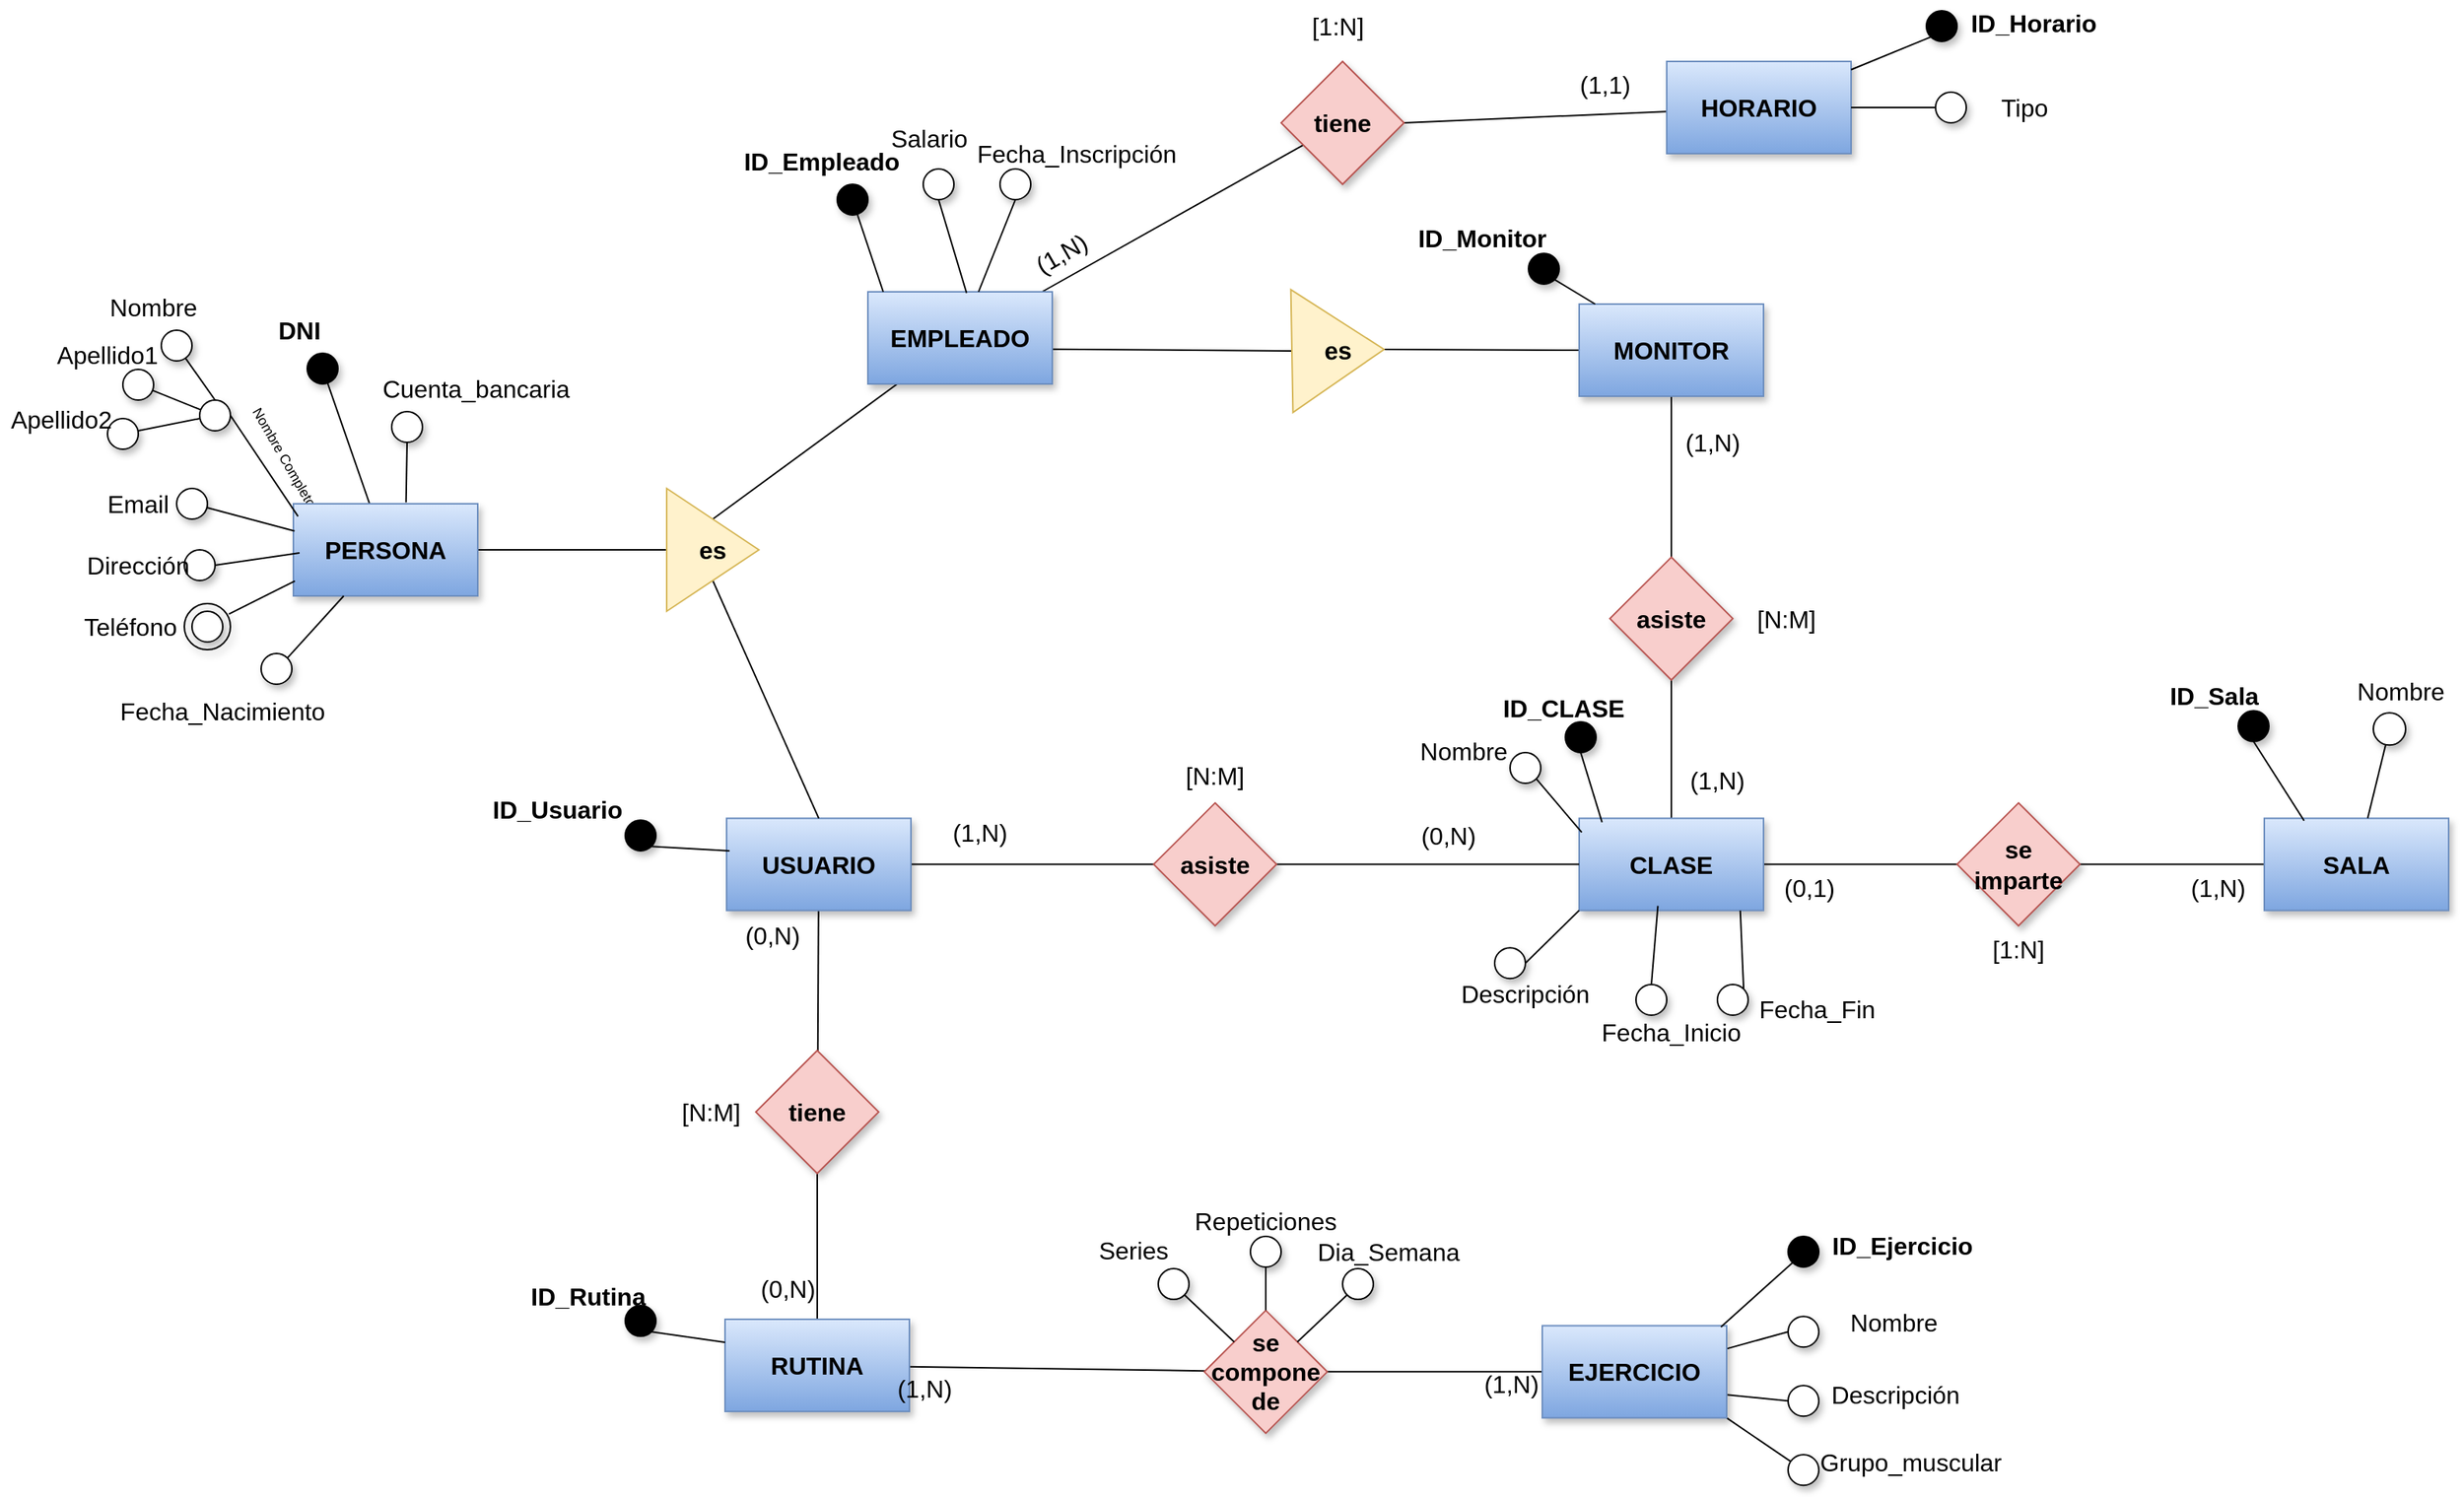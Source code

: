 <mxfile version="26.2.2">
  <diagram id="C5RBs43oDa-KdzZeNtuy" name="Page-1">
    <mxGraphModel dx="2943" dy="943" grid="0" gridSize="10" guides="1" tooltips="1" connect="1" arrows="1" fold="1" page="0" pageScale="1" pageWidth="827" pageHeight="1169" math="0" shadow="0">
      <root>
        <mxCell id="WIyWlLk6GJQsqaUBKTNV-0" />
        <mxCell id="WIyWlLk6GJQsqaUBKTNV-1" parent="WIyWlLk6GJQsqaUBKTNV-0" />
        <mxCell id="IUSfPW5hDYVbG_dR-f5i-12" style="rounded=0;orthogonalLoop=1;jettySize=auto;html=1;exitX=0.997;exitY=0.622;exitDx=0;exitDy=0;entryX=0;entryY=0.5;entryDx=0;entryDy=0;fontFamily=Helvetica;fontSize=16;fontColor=default;fontStyle=1;endArrow=none;startFill=0;exitPerimeter=0;labelBackgroundColor=none;" parent="WIyWlLk6GJQsqaUBKTNV-1" source="IUSfPW5hDYVbG_dR-f5i-2" target="IUSfPW5hDYVbG_dR-f5i-11" edge="1">
          <mxGeometry relative="1" as="geometry">
            <mxPoint x="641" y="450" as="sourcePoint" />
          </mxGeometry>
        </mxCell>
        <mxCell id="IUSfPW5hDYVbG_dR-f5i-82" value="" style="edgeStyle=none;shape=connector;rounded=0;orthogonalLoop=1;jettySize=auto;html=1;strokeColor=default;align=center;verticalAlign=middle;fontFamily=Helvetica;fontSize=16;fontColor=default;fontStyle=1;labelBackgroundColor=none;startFill=0;endArrow=none;" parent="WIyWlLk6GJQsqaUBKTNV-1" source="IUSfPW5hDYVbG_dR-f5i-2" target="IUSfPW5hDYVbG_dR-f5i-81" edge="1">
          <mxGeometry relative="1" as="geometry" />
        </mxCell>
        <mxCell id="IUSfPW5hDYVbG_dR-f5i-10" style="rounded=0;orthogonalLoop=1;jettySize=auto;html=1;exitX=0.5;exitY=0;exitDx=0;exitDy=0;fontFamily=Helvetica;fontSize=16;fontColor=default;fontStyle=1;endArrow=none;startFill=0;labelBackgroundColor=none;" parent="WIyWlLk6GJQsqaUBKTNV-1" source="IUSfPW5hDYVbG_dR-f5i-7" target="IUSfPW5hDYVbG_dR-f5i-2" edge="1">
          <mxGeometry relative="1" as="geometry">
            <mxPoint x="-350" y="468.0" as="sourcePoint" />
          </mxGeometry>
        </mxCell>
        <mxCell id="BpmtkkD9mat_lBKwqPm8-36" style="edgeStyle=none;shape=connector;rounded=0;orthogonalLoop=1;jettySize=auto;html=1;exitX=1;exitY=0.5;exitDx=0;exitDy=0;entryX=0;entryY=0.5;entryDx=0;entryDy=0;strokeColor=default;align=center;verticalAlign=middle;fontFamily=Helvetica;fontSize=16;fontColor=default;labelBackgroundColor=none;startFill=0;endArrow=none;" parent="WIyWlLk6GJQsqaUBKTNV-1" source="IUSfPW5hDYVbG_dR-f5i-11" target="IUSfPW5hDYVbG_dR-f5i-15" edge="1">
          <mxGeometry relative="1" as="geometry" />
        </mxCell>
        <mxCell id="IUSfPW5hDYVbG_dR-f5i-11" value="es" style="triangle;whiteSpace=wrap;html=1;rounded=0;shadow=0;glass=0;strokeColor=#d6b656;align=center;verticalAlign=middle;fontFamily=Helvetica;fontSize=16;fontStyle=1;fillColor=#fff2cc;rotation=-1;labelBackgroundColor=none;" parent="WIyWlLk6GJQsqaUBKTNV-1" vertex="1">
          <mxGeometry x="71" y="328" width="60" height="80" as="geometry" />
        </mxCell>
        <mxCell id="IUSfPW5hDYVbG_dR-f5i-88" value="" style="edgeStyle=none;shape=connector;rounded=0;orthogonalLoop=1;jettySize=auto;html=1;strokeColor=default;align=center;verticalAlign=middle;fontFamily=Helvetica;fontSize=16;fontColor=default;fontStyle=1;labelBackgroundColor=none;startFill=0;endArrow=none;" parent="WIyWlLk6GJQsqaUBKTNV-1" source="IUSfPW5hDYVbG_dR-f5i-15" target="IUSfPW5hDYVbG_dR-f5i-87" edge="1">
          <mxGeometry relative="1" as="geometry">
            <mxPoint x="535" y="865" as="sourcePoint" />
          </mxGeometry>
        </mxCell>
        <mxCell id="IUSfPW5hDYVbG_dR-f5i-70" value="" style="edgeStyle=none;shape=connector;rounded=0;orthogonalLoop=1;jettySize=auto;html=1;strokeColor=default;align=center;verticalAlign=middle;fontFamily=Helvetica;fontSize=16;fontColor=default;fontStyle=1;labelBackgroundColor=none;startFill=0;endArrow=none;" parent="WIyWlLk6GJQsqaUBKTNV-1" source="IUSfPW5hDYVbG_dR-f5i-72" target="IUSfPW5hDYVbG_dR-f5i-75" edge="1">
          <mxGeometry relative="1" as="geometry" />
        </mxCell>
        <mxCell id="IUSfPW5hDYVbG_dR-f5i-71" value="" style="edgeStyle=none;shape=connector;rounded=0;orthogonalLoop=1;jettySize=auto;html=1;strokeColor=default;align=center;verticalAlign=middle;fontFamily=Helvetica;fontSize=16;fontColor=default;fontStyle=1;labelBackgroundColor=none;startFill=0;endArrow=none;" parent="WIyWlLk6GJQsqaUBKTNV-1" source="IUSfPW5hDYVbG_dR-f5i-72" target="IUSfPW5hDYVbG_dR-f5i-77" edge="1">
          <mxGeometry relative="1" as="geometry" />
        </mxCell>
        <mxCell id="IUSfPW5hDYVbG_dR-f5i-74" style="edgeStyle=none;shape=connector;rounded=0;orthogonalLoop=1;jettySize=auto;html=1;exitX=0.5;exitY=1;exitDx=0;exitDy=0;strokeColor=default;align=center;verticalAlign=middle;fontFamily=Helvetica;fontSize=16;fontColor=default;fontStyle=1;labelBackgroundColor=none;startFill=0;endArrow=none;" parent="WIyWlLk6GJQsqaUBKTNV-1" source="IUSfPW5hDYVbG_dR-f5i-75" target="IUSfPW5hDYVbG_dR-f5i-73" edge="1">
          <mxGeometry relative="1" as="geometry" />
        </mxCell>
        <mxCell id="IUSfPW5hDYVbG_dR-f5i-75" value="tiene" style="rhombus;whiteSpace=wrap;html=1;fontSize=16;fillColor=#f8cecc;strokeColor=#b85450;rounded=0;shadow=1;glass=0;fontStyle=1;labelBackgroundColor=none;" parent="WIyWlLk6GJQsqaUBKTNV-1" vertex="1">
          <mxGeometry x="-278" y="824" width="80" height="80" as="geometry" />
        </mxCell>
        <mxCell id="IUSfPW5hDYVbG_dR-f5i-76" style="edgeStyle=none;shape=connector;rounded=0;orthogonalLoop=1;jettySize=auto;html=1;strokeColor=default;align=center;verticalAlign=middle;fontFamily=Helvetica;fontSize=16;fontColor=default;fontStyle=1;labelBackgroundColor=none;startFill=0;endArrow=none;" parent="WIyWlLk6GJQsqaUBKTNV-1" source="IUSfPW5hDYVbG_dR-f5i-77" target="IUSfPW5hDYVbG_dR-f5i-78" edge="1">
          <mxGeometry relative="1" as="geometry" />
        </mxCell>
        <mxCell id="IUSfPW5hDYVbG_dR-f5i-86" style="edgeStyle=none;shape=connector;rounded=0;orthogonalLoop=1;jettySize=auto;html=1;exitX=1;exitY=0.5;exitDx=0;exitDy=0;strokeColor=default;align=center;verticalAlign=middle;fontFamily=Helvetica;fontSize=16;fontColor=default;fontStyle=1;labelBackgroundColor=none;startFill=0;endArrow=none;" parent="WIyWlLk6GJQsqaUBKTNV-1" source="IUSfPW5hDYVbG_dR-f5i-81" target="IUSfPW5hDYVbG_dR-f5i-85" edge="1">
          <mxGeometry relative="1" as="geometry" />
        </mxCell>
        <mxCell id="IUSfPW5hDYVbG_dR-f5i-81" value="tiene" style="rhombus;whiteSpace=wrap;html=1;fontSize=16;fillColor=#f8cecc;strokeColor=#b85450;rounded=0;shadow=1;glass=0;fontStyle=1;labelBackgroundColor=none;" parent="WIyWlLk6GJQsqaUBKTNV-1" vertex="1">
          <mxGeometry x="64" y="180" width="80" height="80" as="geometry" />
        </mxCell>
        <mxCell id="IUSfPW5hDYVbG_dR-f5i-85" value="HORARIO" style="whiteSpace=wrap;html=1;fontSize=16;fillColor=#dae8fc;strokeColor=#6c8ebf;rounded=0;shadow=1;glass=0;gradientColor=#7ea6e0;fontStyle=1;labelBackgroundColor=none;" parent="WIyWlLk6GJQsqaUBKTNV-1" vertex="1">
          <mxGeometry x="315" y="180" width="120" height="60" as="geometry" />
        </mxCell>
        <mxCell id="IUSfPW5hDYVbG_dR-f5i-90" value="" style="edgeStyle=none;shape=connector;rounded=0;orthogonalLoop=1;jettySize=auto;html=1;strokeColor=default;align=center;verticalAlign=middle;fontFamily=Helvetica;fontSize=16;fontColor=default;fontStyle=1;labelBackgroundColor=none;startFill=0;endArrow=none;" parent="WIyWlLk6GJQsqaUBKTNV-1" source="IUSfPW5hDYVbG_dR-f5i-87" target="IUSfPW5hDYVbG_dR-f5i-89" edge="1">
          <mxGeometry relative="1" as="geometry" />
        </mxCell>
        <mxCell id="IUSfPW5hDYVbG_dR-f5i-87" value="asiste" style="rhombus;whiteSpace=wrap;html=1;fontSize=16;fillColor=#f8cecc;strokeColor=#b85450;rounded=0;shadow=1;glass=0;fontStyle=1;labelBackgroundColor=none;" parent="WIyWlLk6GJQsqaUBKTNV-1" vertex="1">
          <mxGeometry x="278" y="502.79" width="80" height="80" as="geometry" />
        </mxCell>
        <mxCell id="IUSfPW5hDYVbG_dR-f5i-113" value="&lt;font&gt;&lt;span style=&quot;font-weight: 400;&quot;&gt;Dia_Semana&lt;/span&gt;&lt;/font&gt;" style="text;html=1;align=center;verticalAlign=middle;whiteSpace=wrap;rounded=0;fontFamily=Helvetica;fontSize=16;fontColor=default;fontStyle=1;labelBackgroundColor=none;" parent="WIyWlLk6GJQsqaUBKTNV-1" vertex="1">
          <mxGeometry x="94" y="945" width="80" height="20" as="geometry" />
        </mxCell>
        <mxCell id="BpmtkkD9mat_lBKwqPm8-4" value="[N:M]" style="text;html=1;align=center;verticalAlign=middle;whiteSpace=wrap;rounded=0;labelBackgroundColor=none;fontSize=16;" parent="WIyWlLk6GJQsqaUBKTNV-1" vertex="1">
          <mxGeometry x="-337" y="849" width="60" height="30" as="geometry" />
        </mxCell>
        <mxCell id="BpmtkkD9mat_lBKwqPm8-5" value="(0,N)" style="text;html=1;align=center;verticalAlign=middle;whiteSpace=wrap;rounded=0;labelBackgroundColor=none;fontSize=16;" parent="WIyWlLk6GJQsqaUBKTNV-1" vertex="1">
          <mxGeometry x="-297" y="734" width="60" height="30" as="geometry" />
        </mxCell>
        <mxCell id="BpmtkkD9mat_lBKwqPm8-37" style="edgeStyle=none;shape=connector;rounded=0;orthogonalLoop=1;jettySize=auto;html=1;exitX=1;exitY=0.25;exitDx=0;exitDy=0;entryX=0;entryY=0.5;entryDx=0;entryDy=0;strokeColor=default;align=center;verticalAlign=middle;fontFamily=Helvetica;fontSize=16;fontColor=default;labelBackgroundColor=none;startFill=0;endArrow=none;" parent="WIyWlLk6GJQsqaUBKTNV-1" source="IUSfPW5hDYVbG_dR-f5i-78" target="BpmtkkD9mat_lBKwqPm8-27" edge="1">
          <mxGeometry relative="1" as="geometry" />
        </mxCell>
        <mxCell id="BpmtkkD9mat_lBKwqPm8-38" style="edgeStyle=none;shape=connector;rounded=0;orthogonalLoop=1;jettySize=auto;html=1;exitX=1;exitY=0.75;exitDx=0;exitDy=0;entryX=0;entryY=0.5;entryDx=0;entryDy=0;strokeColor=default;align=center;verticalAlign=middle;fontFamily=Helvetica;fontSize=16;fontColor=default;labelBackgroundColor=none;startFill=0;endArrow=none;" parent="WIyWlLk6GJQsqaUBKTNV-1" source="IUSfPW5hDYVbG_dR-f5i-78" target="BpmtkkD9mat_lBKwqPm8-29" edge="1">
          <mxGeometry relative="1" as="geometry" />
        </mxCell>
        <mxCell id="BpmtkkD9mat_lBKwqPm8-39" style="edgeStyle=none;shape=connector;rounded=0;orthogonalLoop=1;jettySize=auto;html=1;exitX=1;exitY=1;exitDx=0;exitDy=0;strokeColor=default;align=center;verticalAlign=middle;fontFamily=Helvetica;fontSize=16;fontColor=default;labelBackgroundColor=none;startFill=0;endArrow=none;" parent="WIyWlLk6GJQsqaUBKTNV-1" source="IUSfPW5hDYVbG_dR-f5i-78" target="BpmtkkD9mat_lBKwqPm8-30" edge="1">
          <mxGeometry relative="1" as="geometry" />
        </mxCell>
        <mxCell id="IUSfPW5hDYVbG_dR-f5i-78" value="EJERCICIO" style="whiteSpace=wrap;html=1;fontSize=16;fillColor=#dae8fc;strokeColor=#6c8ebf;rounded=0;shadow=1;glass=0;gradientColor=#7ea6e0;fontStyle=1;labelBackgroundColor=none;" parent="WIyWlLk6GJQsqaUBKTNV-1" vertex="1">
          <mxGeometry x="234" y="1003.18" width="120" height="60" as="geometry" />
        </mxCell>
        <mxCell id="BpmtkkD9mat_lBKwqPm8-7" value="(1,N)" style="text;html=1;align=center;verticalAlign=middle;whiteSpace=wrap;rounded=0;labelBackgroundColor=none;fontSize=16;" parent="WIyWlLk6GJQsqaUBKTNV-1" vertex="1">
          <mxGeometry x="184" y="1026.06" width="60" height="30" as="geometry" />
        </mxCell>
        <mxCell id="IUSfPW5hDYVbG_dR-f5i-77" value="se compone de" style="rhombus;whiteSpace=wrap;html=1;fontSize=16;fillColor=#f8cecc;strokeColor=#b85450;rounded=0;shadow=1;glass=0;fontStyle=1;labelBackgroundColor=none;" parent="WIyWlLk6GJQsqaUBKTNV-1" vertex="1">
          <mxGeometry x="14" y="993.18" width="80" height="80" as="geometry" />
        </mxCell>
        <mxCell id="IUSfPW5hDYVbG_dR-f5i-108" style="edgeStyle=none;shape=connector;rounded=0;orthogonalLoop=1;jettySize=auto;html=1;exitX=1;exitY=1;exitDx=0;exitDy=0;strokeColor=default;align=center;verticalAlign=middle;fontFamily=Helvetica;fontSize=16;fontColor=default;fontStyle=1;labelBackgroundColor=none;startFill=0;endArrow=none;" parent="WIyWlLk6GJQsqaUBKTNV-1" source="IUSfPW5hDYVbG_dR-f5i-105" target="IUSfPW5hDYVbG_dR-f5i-77" edge="1">
          <mxGeometry relative="1" as="geometry" />
        </mxCell>
        <mxCell id="IUSfPW5hDYVbG_dR-f5i-105" value="" style="ellipse;whiteSpace=wrap;html=1;aspect=fixed;rounded=0;shadow=1;glass=0;align=center;verticalAlign=middle;fontFamily=Helvetica;fontSize=16;fontStyle=1;labelBackgroundColor=none;" parent="WIyWlLk6GJQsqaUBKTNV-1" vertex="1">
          <mxGeometry x="-16" y="966.06" width="20" height="20" as="geometry" />
        </mxCell>
        <mxCell id="IUSfPW5hDYVbG_dR-f5i-106" value="" style="ellipse;whiteSpace=wrap;html=1;aspect=fixed;rounded=0;shadow=1;glass=0;align=center;verticalAlign=middle;fontFamily=Helvetica;fontSize=16;fontStyle=1;labelBackgroundColor=none;" parent="WIyWlLk6GJQsqaUBKTNV-1" vertex="1">
          <mxGeometry x="44" y="945" width="20" height="20" as="geometry" />
        </mxCell>
        <mxCell id="IUSfPW5hDYVbG_dR-f5i-110" style="edgeStyle=none;shape=connector;rounded=0;orthogonalLoop=1;jettySize=auto;html=1;exitX=0;exitY=1;exitDx=0;exitDy=0;strokeColor=default;align=center;verticalAlign=middle;fontFamily=Helvetica;fontSize=16;fontColor=default;fontStyle=1;labelBackgroundColor=none;startFill=0;endArrow=none;" parent="WIyWlLk6GJQsqaUBKTNV-1" source="IUSfPW5hDYVbG_dR-f5i-107" target="IUSfPW5hDYVbG_dR-f5i-77" edge="1">
          <mxGeometry relative="1" as="geometry" />
        </mxCell>
        <mxCell id="IUSfPW5hDYVbG_dR-f5i-107" value="" style="ellipse;whiteSpace=wrap;html=1;aspect=fixed;rounded=0;shadow=1;glass=0;align=center;verticalAlign=middle;fontFamily=Helvetica;fontSize=16;fontStyle=1;labelBackgroundColor=none;" parent="WIyWlLk6GJQsqaUBKTNV-1" vertex="1">
          <mxGeometry x="104" y="966.06" width="20" height="20" as="geometry" />
        </mxCell>
        <mxCell id="IUSfPW5hDYVbG_dR-f5i-109" style="edgeStyle=none;shape=connector;rounded=0;orthogonalLoop=1;jettySize=auto;html=1;exitX=0.5;exitY=1;exitDx=0;exitDy=0;entryX=0.5;entryY=0;entryDx=0;entryDy=0;strokeColor=default;align=center;verticalAlign=middle;fontFamily=Helvetica;fontSize=16;fontColor=default;fontStyle=1;labelBackgroundColor=none;startFill=0;endArrow=none;" parent="WIyWlLk6GJQsqaUBKTNV-1" source="IUSfPW5hDYVbG_dR-f5i-106" target="IUSfPW5hDYVbG_dR-f5i-77" edge="1">
          <mxGeometry relative="1" as="geometry">
            <mxPoint x="34.8" y="1011.06" as="targetPoint" />
          </mxGeometry>
        </mxCell>
        <mxCell id="IUSfPW5hDYVbG_dR-f5i-111" value="&lt;span style=&quot;font-weight: 400;&quot;&gt;&lt;font&gt;Series&lt;/font&gt;&lt;/span&gt;" style="text;html=1;align=center;verticalAlign=middle;whiteSpace=wrap;rounded=0;fontFamily=Helvetica;fontSize=16;fontColor=default;fontStyle=1;labelBackgroundColor=none;" parent="WIyWlLk6GJQsqaUBKTNV-1" vertex="1">
          <mxGeometry x="-72" y="944.0" width="80" height="20" as="geometry" />
        </mxCell>
        <mxCell id="IUSfPW5hDYVbG_dR-f5i-112" value="&lt;font&gt;&lt;span style=&quot;font-weight: 400;&quot;&gt;Repeticiones&lt;/span&gt;&lt;/font&gt;" style="text;html=1;align=center;verticalAlign=middle;whiteSpace=wrap;rounded=0;fontFamily=Helvetica;fontSize=16;fontColor=default;fontStyle=1;labelBackgroundColor=none;" parent="WIyWlLk6GJQsqaUBKTNV-1" vertex="1">
          <mxGeometry x="14" y="925.0" width="80" height="20" as="geometry" />
        </mxCell>
        <mxCell id="BpmtkkD9mat_lBKwqPm8-6" value="[N:M]" style="text;html=1;align=center;verticalAlign=middle;whiteSpace=wrap;rounded=0;labelBackgroundColor=none;fontSize=16;" parent="WIyWlLk6GJQsqaUBKTNV-1" vertex="1">
          <mxGeometry x="-9" y="630.0" width="60" height="30" as="geometry" />
        </mxCell>
        <mxCell id="IUSfPW5hDYVbG_dR-f5i-72" value="RUTINA" style="whiteSpace=wrap;html=1;fontSize=16;fillColor=#dae8fc;strokeColor=#6c8ebf;rounded=0;shadow=1;glass=0;gradientColor=#7ea6e0;fontStyle=1;labelBackgroundColor=none;" parent="WIyWlLk6GJQsqaUBKTNV-1" vertex="1">
          <mxGeometry x="-298" y="999" width="120" height="60" as="geometry" />
        </mxCell>
        <mxCell id="IUSfPW5hDYVbG_dR-f5i-115" style="edgeStyle=none;shape=connector;rounded=0;orthogonalLoop=1;jettySize=auto;html=1;exitX=1;exitY=1;exitDx=0;exitDy=0;entryX=0;entryY=0.25;entryDx=0;entryDy=0;strokeColor=default;align=center;verticalAlign=middle;fontFamily=Helvetica;fontSize=16;fontColor=default;fontStyle=1;labelBackgroundColor=none;startFill=0;endArrow=none;" parent="WIyWlLk6GJQsqaUBKTNV-1" source="IUSfPW5hDYVbG_dR-f5i-114" target="IUSfPW5hDYVbG_dR-f5i-72" edge="1">
          <mxGeometry relative="1" as="geometry" />
        </mxCell>
        <mxCell id="IUSfPW5hDYVbG_dR-f5i-114" value="" style="ellipse;whiteSpace=wrap;html=1;fontSize=16;rounded=0;shadow=1;glass=0;fontStyle=1;fillColor=#000000;labelBackgroundColor=none;" parent="WIyWlLk6GJQsqaUBKTNV-1" vertex="1">
          <mxGeometry x="-363" y="990.06" width="20" height="20" as="geometry" />
        </mxCell>
        <mxCell id="IUSfPW5hDYVbG_dR-f5i-118" value="&lt;font&gt;ID_Rutina&lt;/font&gt;" style="text;html=1;align=center;verticalAlign=middle;whiteSpace=wrap;rounded=0;fontFamily=Helvetica;fontSize=16;fontColor=default;fontStyle=1;labelBackgroundColor=none;" parent="WIyWlLk6GJQsqaUBKTNV-1" vertex="1">
          <mxGeometry x="-417" y="969" width="60" height="30" as="geometry" />
        </mxCell>
        <mxCell id="nIEvoOakyX_9NDUoHADW-1" value="" style="edgeStyle=orthogonalEdgeStyle;rounded=0;orthogonalLoop=1;jettySize=auto;html=1;endArrow=none;startFill=0;" parent="WIyWlLk6GJQsqaUBKTNV-1" source="IUSfPW5hDYVbG_dR-f5i-73" target="nIEvoOakyX_9NDUoHADW-0" edge="1">
          <mxGeometry relative="1" as="geometry" />
        </mxCell>
        <mxCell id="IUSfPW5hDYVbG_dR-f5i-73" value="USUARIO" style="whiteSpace=wrap;html=1;fontSize=16;fillColor=#dae8fc;strokeColor=#6c8ebf;rounded=0;shadow=1;glass=0;gradientColor=#7ea6e0;fontStyle=1;labelBackgroundColor=none;" parent="WIyWlLk6GJQsqaUBKTNV-1" vertex="1">
          <mxGeometry x="-297" y="672.79" width="120" height="60" as="geometry" />
        </mxCell>
        <mxCell id="IUSfPW5hDYVbG_dR-f5i-126" value="&lt;font&gt;ID_Usuario&lt;/font&gt;" style="text;html=1;align=center;verticalAlign=middle;whiteSpace=wrap;rounded=0;fontFamily=Helvetica;fontSize=16;fontColor=default;fontStyle=1;labelBackgroundColor=none;" parent="WIyWlLk6GJQsqaUBKTNV-1" vertex="1">
          <mxGeometry x="-437" y="652" width="60" height="30" as="geometry" />
        </mxCell>
        <mxCell id="IUSfPW5hDYVbG_dR-f5i-127" value="" style="ellipse;whiteSpace=wrap;html=1;fontSize=16;rounded=0;shadow=1;glass=0;fontStyle=1;fillColor=#000000;labelBackgroundColor=none;" parent="WIyWlLk6GJQsqaUBKTNV-1" vertex="1">
          <mxGeometry x="-363" y="674" width="20" height="20" as="geometry" />
        </mxCell>
        <mxCell id="IUSfPW5hDYVbG_dR-f5i-128" style="edgeStyle=none;shape=connector;rounded=0;orthogonalLoop=1;jettySize=auto;html=1;exitX=1;exitY=1;exitDx=0;exitDy=0;entryX=0.016;entryY=0.354;entryDx=0;entryDy=0;strokeColor=default;align=center;verticalAlign=middle;fontFamily=Helvetica;fontSize=16;fontColor=default;fontStyle=1;labelBackgroundColor=none;startFill=0;endArrow=none;entryPerimeter=0;" parent="WIyWlLk6GJQsqaUBKTNV-1" source="IUSfPW5hDYVbG_dR-f5i-127" target="IUSfPW5hDYVbG_dR-f5i-73" edge="1">
          <mxGeometry relative="1" as="geometry">
            <mxPoint x="-427" y="744" as="targetPoint" />
          </mxGeometry>
        </mxCell>
        <mxCell id="BpmtkkD9mat_lBKwqPm8-3" value="(0,N)" style="text;html=1;align=center;verticalAlign=middle;whiteSpace=wrap;rounded=0;labelBackgroundColor=none;fontSize=16;" parent="WIyWlLk6GJQsqaUBKTNV-1" vertex="1">
          <mxGeometry x="-287" y="964" width="60" height="30" as="geometry" />
        </mxCell>
        <mxCell id="IUSfPW5hDYVbG_dR-f5i-59" value="&lt;span style=&quot;font-weight: 400;&quot;&gt;&lt;font&gt;Fecha_Nacimiento&lt;/font&gt;&lt;/span&gt;" style="text;html=1;align=center;verticalAlign=middle;whiteSpace=wrap;rounded=0;fontFamily=Helvetica;fontSize=16;fontColor=default;fontStyle=1;labelBackgroundColor=none;" parent="WIyWlLk6GJQsqaUBKTNV-1" vertex="1">
          <mxGeometry x="-665" y="592.79" width="80" height="20" as="geometry" />
        </mxCell>
        <mxCell id="IUSfPW5hDYVbG_dR-f5i-44" value="&lt;span style=&quot;font-weight: 400;&quot;&gt;&lt;font&gt;Nombre Completo&lt;/font&gt;&lt;/span&gt;" style="text;html=1;align=center;verticalAlign=middle;whiteSpace=wrap;rounded=0;fontFamily=Helvetica;fontSize=9;fontColor=default;fontStyle=1;labelBackgroundColor=none;rotation=60;" parent="WIyWlLk6GJQsqaUBKTNV-1" vertex="1">
          <mxGeometry x="-625" y="428" width="80" height="20" as="geometry" />
        </mxCell>
        <mxCell id="IUSfPW5hDYVbG_dR-f5i-8" style="edgeStyle=orthogonalEdgeStyle;rounded=0;orthogonalLoop=1;jettySize=auto;html=1;exitX=1;exitY=0.5;exitDx=0;exitDy=0;fontFamily=Helvetica;fontSize=16;fontColor=default;fontStyle=1;endArrow=none;startFill=0;labelBackgroundColor=none;" parent="WIyWlLk6GJQsqaUBKTNV-1" source="IUSfPW5hDYVbG_dR-f5i-0" target="IUSfPW5hDYVbG_dR-f5i-7" edge="1">
          <mxGeometry relative="1" as="geometry" />
        </mxCell>
        <mxCell id="IUSfPW5hDYVbG_dR-f5i-19" value="" style="rounded=0;orthogonalLoop=1;jettySize=auto;html=1;fontFamily=Helvetica;fontSize=16;fontColor=default;fontStyle=1;endArrow=none;startFill=0;labelBackgroundColor=none;" parent="WIyWlLk6GJQsqaUBKTNV-1" source="IUSfPW5hDYVbG_dR-f5i-0" target="IUSfPW5hDYVbG_dR-f5i-18" edge="1">
          <mxGeometry relative="1" as="geometry" />
        </mxCell>
        <mxCell id="IUSfPW5hDYVbG_dR-f5i-0" value="PERSONA" style="rounded=0;whiteSpace=wrap;html=1;fillColor=#dae8fc;strokeColor=#6c8ebf;shadow=1;glass=0;gradientColor=#7ea6e0;fontStyle=1;fontSize=16;labelBackgroundColor=none;" parent="WIyWlLk6GJQsqaUBKTNV-1" vertex="1">
          <mxGeometry x="-579" y="468" width="120" height="60" as="geometry" />
        </mxCell>
        <mxCell id="BpmtkkD9mat_lBKwqPm8-103" style="edgeStyle=none;shape=connector;rounded=0;orthogonalLoop=1;jettySize=auto;html=1;exitX=0.5;exitY=1;exitDx=0;exitDy=0;entryX=0.5;entryY=0;entryDx=0;entryDy=0;strokeColor=default;align=center;verticalAlign=middle;fontFamily=Helvetica;fontSize=11;fontColor=default;labelBackgroundColor=default;startFill=0;endArrow=none;" parent="WIyWlLk6GJQsqaUBKTNV-1" source="IUSfPW5hDYVbG_dR-f5i-7" target="IUSfPW5hDYVbG_dR-f5i-73" edge="1">
          <mxGeometry relative="1" as="geometry" />
        </mxCell>
        <mxCell id="IUSfPW5hDYVbG_dR-f5i-7" value="es" style="triangle;whiteSpace=wrap;html=1;rounded=0;shadow=0;glass=0;strokeColor=#d6b656;align=center;verticalAlign=middle;fontFamily=Helvetica;fontSize=16;fontStyle=1;fillColor=#fff2cc;rotation=0;labelBackgroundColor=none;" parent="WIyWlLk6GJQsqaUBKTNV-1" vertex="1">
          <mxGeometry x="-336" y="458" width="60" height="80" as="geometry" />
        </mxCell>
        <mxCell id="IUSfPW5hDYVbG_dR-f5i-18" value="" style="ellipse;whiteSpace=wrap;html=1;fontSize=16;rounded=0;shadow=1;glass=0;fontStyle=1;fillColor=#000000;labelBackgroundColor=none;" parent="WIyWlLk6GJQsqaUBKTNV-1" vertex="1">
          <mxGeometry x="-570" y="370" width="20" height="20" as="geometry" />
        </mxCell>
        <mxCell id="IUSfPW5hDYVbG_dR-f5i-26" value="" style="edgeStyle=none;shape=connector;rounded=0;orthogonalLoop=1;jettySize=auto;html=1;strokeColor=default;align=center;verticalAlign=middle;fontFamily=Helvetica;fontSize=16;fontColor=default;fontStyle=1;labelBackgroundColor=none;startFill=0;endArrow=none;" parent="WIyWlLk6GJQsqaUBKTNV-1" source="IUSfPW5hDYVbG_dR-f5i-22" target="IUSfPW5hDYVbG_dR-f5i-25" edge="1">
          <mxGeometry relative="1" as="geometry" />
        </mxCell>
        <mxCell id="IUSfPW5hDYVbG_dR-f5i-29" value="" style="edgeStyle=none;shape=connector;rounded=0;orthogonalLoop=1;jettySize=auto;html=1;strokeColor=default;align=center;verticalAlign=middle;fontFamily=Helvetica;fontSize=16;fontColor=default;fontStyle=1;labelBackgroundColor=none;startFill=0;endArrow=none;" parent="WIyWlLk6GJQsqaUBKTNV-1" source="IUSfPW5hDYVbG_dR-f5i-22" target="IUSfPW5hDYVbG_dR-f5i-28" edge="1">
          <mxGeometry relative="1" as="geometry" />
        </mxCell>
        <mxCell id="IUSfPW5hDYVbG_dR-f5i-31" value="" style="edgeStyle=none;shape=connector;rounded=0;orthogonalLoop=1;jettySize=auto;html=1;strokeColor=default;align=center;verticalAlign=middle;fontFamily=Helvetica;fontSize=16;fontColor=default;fontStyle=1;labelBackgroundColor=none;startFill=0;endArrow=none;exitX=0.5;exitY=0;exitDx=0;exitDy=0;" parent="WIyWlLk6GJQsqaUBKTNV-1" source="IUSfPW5hDYVbG_dR-f5i-22" target="IUSfPW5hDYVbG_dR-f5i-30" edge="1">
          <mxGeometry relative="1" as="geometry">
            <mxPoint x="-620" y="380.5" as="sourcePoint" />
          </mxGeometry>
        </mxCell>
        <mxCell id="IUSfPW5hDYVbG_dR-f5i-22" value="" style="ellipse;whiteSpace=wrap;html=1;aspect=fixed;rounded=0;shadow=1;glass=0;align=center;verticalAlign=middle;fontFamily=Helvetica;fontSize=16;fontStyle=1;labelBackgroundColor=none;" parent="WIyWlLk6GJQsqaUBKTNV-1" vertex="1">
          <mxGeometry x="-640" y="400.5" width="20" height="20" as="geometry" />
        </mxCell>
        <mxCell id="IUSfPW5hDYVbG_dR-f5i-24" style="edgeStyle=none;shape=connector;rounded=0;orthogonalLoop=1;jettySize=auto;html=1;exitX=1;exitY=0.5;exitDx=0;exitDy=0;entryX=0.025;entryY=0.136;entryDx=0;entryDy=0;entryPerimeter=0;strokeColor=default;align=center;verticalAlign=middle;fontFamily=Helvetica;fontSize=16;fontColor=default;fontStyle=1;labelBackgroundColor=none;startFill=0;endArrow=none;" parent="WIyWlLk6GJQsqaUBKTNV-1" source="IUSfPW5hDYVbG_dR-f5i-22" target="IUSfPW5hDYVbG_dR-f5i-0" edge="1">
          <mxGeometry relative="1" as="geometry" />
        </mxCell>
        <mxCell id="IUSfPW5hDYVbG_dR-f5i-25" value="" style="ellipse;whiteSpace=wrap;html=1;aspect=fixed;rounded=0;shadow=1;glass=0;align=center;verticalAlign=middle;fontFamily=Helvetica;fontSize=16;fontStyle=1;labelBackgroundColor=none;" parent="WIyWlLk6GJQsqaUBKTNV-1" vertex="1">
          <mxGeometry x="-700" y="412.5" width="20" height="20" as="geometry" />
        </mxCell>
        <mxCell id="IUSfPW5hDYVbG_dR-f5i-28" value="" style="ellipse;whiteSpace=wrap;html=1;aspect=fixed;rounded=0;shadow=1;glass=0;align=center;verticalAlign=middle;fontFamily=Helvetica;fontSize=16;fontStyle=1;labelBackgroundColor=none;" parent="WIyWlLk6GJQsqaUBKTNV-1" vertex="1">
          <mxGeometry x="-690" y="380.5" width="20" height="20" as="geometry" />
        </mxCell>
        <mxCell id="IUSfPW5hDYVbG_dR-f5i-30" value="" style="ellipse;whiteSpace=wrap;html=1;aspect=fixed;rounded=0;shadow=1;glass=0;align=center;verticalAlign=middle;fontFamily=Helvetica;fontSize=16;fontStyle=1;labelBackgroundColor=none;" parent="WIyWlLk6GJQsqaUBKTNV-1" vertex="1">
          <mxGeometry x="-665" y="355" width="20" height="20" as="geometry" />
        </mxCell>
        <mxCell id="IUSfPW5hDYVbG_dR-f5i-36" value="" style="ellipse;whiteSpace=wrap;html=1;aspect=fixed;rounded=0;shadow=1;glass=0;align=center;verticalAlign=middle;fontFamily=Helvetica;fontSize=16;fontStyle=1;labelBackgroundColor=none;" parent="WIyWlLk6GJQsqaUBKTNV-1" vertex="1">
          <mxGeometry x="-650" y="498" width="20" height="20" as="geometry" />
        </mxCell>
        <mxCell id="IUSfPW5hDYVbG_dR-f5i-37" style="edgeStyle=none;shape=connector;rounded=0;orthogonalLoop=1;jettySize=auto;html=1;exitX=1;exitY=0.5;exitDx=0;exitDy=0;strokeColor=default;align=center;verticalAlign=middle;fontFamily=Helvetica;fontSize=16;fontColor=default;fontStyle=1;labelBackgroundColor=none;startFill=0;endArrow=none;" parent="WIyWlLk6GJQsqaUBKTNV-1" source="IUSfPW5hDYVbG_dR-f5i-36" edge="1">
          <mxGeometry relative="1" as="geometry">
            <mxPoint x="-575" y="500" as="targetPoint" />
          </mxGeometry>
        </mxCell>
        <mxCell id="IUSfPW5hDYVbG_dR-f5i-38" value="" style="ellipse;whiteSpace=wrap;html=1;aspect=fixed;rounded=0;shadow=1;glass=0;align=center;verticalAlign=middle;fontFamily=Helvetica;fontSize=16;fontStyle=1;labelBackgroundColor=none;" parent="WIyWlLk6GJQsqaUBKTNV-1" vertex="1">
          <mxGeometry x="-645" y="538" width="20" height="20" as="geometry" />
        </mxCell>
        <mxCell id="IUSfPW5hDYVbG_dR-f5i-39" value="" style="ellipse;whiteSpace=wrap;html=1;aspect=fixed;rounded=0;shadow=1;glass=0;align=center;verticalAlign=middle;fontFamily=Helvetica;fontSize=16;fontStyle=1;fillColor=none;labelBackgroundColor=none;" parent="WIyWlLk6GJQsqaUBKTNV-1" vertex="1">
          <mxGeometry x="-650" y="533" width="30" height="30" as="geometry" />
        </mxCell>
        <mxCell id="IUSfPW5hDYVbG_dR-f5i-40" style="edgeStyle=none;shape=connector;rounded=0;orthogonalLoop=1;jettySize=auto;html=1;exitX=0.967;exitY=0.226;exitDx=0;exitDy=0;entryX=0.008;entryY=0.838;entryDx=0;entryDy=0;entryPerimeter=0;strokeColor=default;align=center;verticalAlign=middle;fontFamily=Helvetica;fontSize=16;fontColor=default;fontStyle=1;labelBackgroundColor=none;startFill=0;endArrow=none;exitPerimeter=0;" parent="WIyWlLk6GJQsqaUBKTNV-1" source="IUSfPW5hDYVbG_dR-f5i-39" target="IUSfPW5hDYVbG_dR-f5i-0" edge="1">
          <mxGeometry relative="1" as="geometry" />
        </mxCell>
        <mxCell id="IUSfPW5hDYVbG_dR-f5i-42" value="DNI" style="text;html=1;align=center;verticalAlign=middle;whiteSpace=wrap;rounded=0;fontFamily=Helvetica;fontSize=16;fontColor=default;fontStyle=1;labelBackgroundColor=none;" parent="WIyWlLk6GJQsqaUBKTNV-1" vertex="1">
          <mxGeometry x="-605" y="340" width="60" height="30" as="geometry" />
        </mxCell>
        <mxCell id="IUSfPW5hDYVbG_dR-f5i-46" value="&lt;span style=&quot;font-weight: 400;&quot;&gt;&lt;font&gt;Nombre&lt;/font&gt;&lt;/span&gt;" style="text;html=1;align=center;verticalAlign=middle;whiteSpace=wrap;rounded=0;fontFamily=Helvetica;fontSize=16;fontColor=default;fontStyle=1;labelBackgroundColor=none;" parent="WIyWlLk6GJQsqaUBKTNV-1" vertex="1">
          <mxGeometry x="-710" y="330" width="80" height="20" as="geometry" />
        </mxCell>
        <mxCell id="IUSfPW5hDYVbG_dR-f5i-48" value="&lt;span style=&quot;font-weight: 400;&quot;&gt;&lt;font&gt;Apellido2&lt;/font&gt;&lt;/span&gt;" style="text;html=1;align=center;verticalAlign=middle;whiteSpace=wrap;rounded=0;fontFamily=Helvetica;fontSize=16;fontColor=default;fontStyle=1;labelBackgroundColor=none;" parent="WIyWlLk6GJQsqaUBKTNV-1" vertex="1">
          <mxGeometry x="-770" y="402.5" width="80" height="20" as="geometry" />
        </mxCell>
        <mxCell id="IUSfPW5hDYVbG_dR-f5i-49" value="&lt;span style=&quot;font-weight: 400;&quot;&gt;&lt;font&gt;Dirección&lt;/font&gt;&lt;/span&gt;" style="text;html=1;align=center;verticalAlign=middle;whiteSpace=wrap;rounded=0;fontFamily=Helvetica;fontSize=16;fontColor=default;fontStyle=1;labelBackgroundColor=none;" parent="WIyWlLk6GJQsqaUBKTNV-1" vertex="1">
          <mxGeometry x="-720" y="498" width="80" height="20" as="geometry" />
        </mxCell>
        <mxCell id="IUSfPW5hDYVbG_dR-f5i-50" value="&lt;span style=&quot;font-weight: 400;&quot;&gt;&lt;font&gt;Teléfono&lt;/font&gt;&lt;/span&gt;" style="text;html=1;align=center;verticalAlign=middle;whiteSpace=wrap;rounded=0;fontFamily=Helvetica;fontSize=16;fontColor=default;fontStyle=1;labelBackgroundColor=none;" parent="WIyWlLk6GJQsqaUBKTNV-1" vertex="1">
          <mxGeometry x="-725" y="538" width="80" height="20" as="geometry" />
        </mxCell>
        <mxCell id="BpmtkkD9mat_lBKwqPm8-102" style="edgeStyle=none;shape=connector;rounded=0;orthogonalLoop=1;jettySize=auto;html=1;exitX=1;exitY=0;exitDx=0;exitDy=0;strokeColor=default;align=center;verticalAlign=middle;fontFamily=Helvetica;fontSize=11;fontColor=default;labelBackgroundColor=default;startFill=0;endArrow=none;" parent="WIyWlLk6GJQsqaUBKTNV-1" source="IUSfPW5hDYVbG_dR-f5i-54" target="IUSfPW5hDYVbG_dR-f5i-0" edge="1">
          <mxGeometry relative="1" as="geometry" />
        </mxCell>
        <mxCell id="IUSfPW5hDYVbG_dR-f5i-54" value="" style="ellipse;whiteSpace=wrap;html=1;aspect=fixed;rounded=0;shadow=1;glass=0;align=center;verticalAlign=middle;fontFamily=Helvetica;fontSize=16;fontStyle=1;labelBackgroundColor=none;" parent="WIyWlLk6GJQsqaUBKTNV-1" vertex="1">
          <mxGeometry x="-600" y="565.5" width="20" height="20" as="geometry" />
        </mxCell>
        <mxCell id="IUSfPW5hDYVbG_dR-f5i-55" value="" style="ellipse;whiteSpace=wrap;html=1;aspect=fixed;rounded=0;shadow=1;glass=0;align=center;verticalAlign=middle;fontFamily=Helvetica;fontSize=16;fontStyle=1;labelBackgroundColor=none;" parent="WIyWlLk6GJQsqaUBKTNV-1" vertex="1">
          <mxGeometry x="-515" y="408" width="20" height="20" as="geometry" />
        </mxCell>
        <mxCell id="IUSfPW5hDYVbG_dR-f5i-57" style="edgeStyle=none;shape=connector;rounded=0;orthogonalLoop=1;jettySize=auto;html=1;exitX=0.5;exitY=1;exitDx=0;exitDy=0;strokeColor=default;align=center;verticalAlign=middle;fontFamily=Helvetica;fontSize=16;fontColor=default;fontStyle=1;labelBackgroundColor=none;startFill=0;endArrow=none;entryX=0.611;entryY=-0.015;entryDx=0;entryDy=0;entryPerimeter=0;" parent="WIyWlLk6GJQsqaUBKTNV-1" source="IUSfPW5hDYVbG_dR-f5i-55" target="IUSfPW5hDYVbG_dR-f5i-0" edge="1">
          <mxGeometry relative="1" as="geometry">
            <mxPoint x="-505" y="460" as="targetPoint" />
          </mxGeometry>
        </mxCell>
        <mxCell id="IUSfPW5hDYVbG_dR-f5i-58" value="&lt;span style=&quot;font-weight: 400;&quot;&gt;&lt;font&gt;Cuenta_bancaria&lt;/font&gt;&lt;/span&gt;" style="text;html=1;align=center;verticalAlign=middle;whiteSpace=wrap;rounded=0;fontFamily=Helvetica;fontSize=16;fontColor=default;fontStyle=1;labelBackgroundColor=none;" parent="WIyWlLk6GJQsqaUBKTNV-1" vertex="1">
          <mxGeometry x="-500" y="382.5" width="80" height="20" as="geometry" />
        </mxCell>
        <mxCell id="IUSfPW5hDYVbG_dR-f5i-129" value="" style="ellipse;whiteSpace=wrap;html=1;aspect=fixed;rounded=0;shadow=1;glass=0;align=center;verticalAlign=middle;fontFamily=Helvetica;fontSize=16;fontStyle=1;labelBackgroundColor=none;" parent="WIyWlLk6GJQsqaUBKTNV-1" vertex="1">
          <mxGeometry x="-655" y="458" width="20" height="20" as="geometry" />
        </mxCell>
        <mxCell id="IUSfPW5hDYVbG_dR-f5i-130" value="&lt;span style=&quot;font-weight: 400;&quot;&gt;&lt;font&gt;Apellido1&lt;/font&gt;&lt;/span&gt;" style="text;html=1;align=center;verticalAlign=middle;whiteSpace=wrap;rounded=0;fontFamily=Helvetica;fontSize=16;fontColor=default;fontStyle=1;labelBackgroundColor=none;" parent="WIyWlLk6GJQsqaUBKTNV-1" vertex="1">
          <mxGeometry x="-740" y="360.5" width="80" height="20" as="geometry" />
        </mxCell>
        <mxCell id="IUSfPW5hDYVbG_dR-f5i-131" style="edgeStyle=none;shape=connector;rounded=0;orthogonalLoop=1;jettySize=auto;html=1;entryX=0.006;entryY=0.296;entryDx=0;entryDy=0;entryPerimeter=0;strokeColor=default;align=center;verticalAlign=middle;fontFamily=Helvetica;fontSize=16;fontColor=default;fontStyle=1;labelBackgroundColor=none;startFill=0;endArrow=none;" parent="WIyWlLk6GJQsqaUBKTNV-1" source="IUSfPW5hDYVbG_dR-f5i-129" target="IUSfPW5hDYVbG_dR-f5i-0" edge="1">
          <mxGeometry relative="1" as="geometry" />
        </mxCell>
        <mxCell id="IUSfPW5hDYVbG_dR-f5i-132" value="&lt;span style=&quot;font-weight: 400;&quot;&gt;&lt;font&gt;Email&lt;/font&gt;&lt;/span&gt;" style="text;html=1;align=center;verticalAlign=middle;whiteSpace=wrap;rounded=0;fontFamily=Helvetica;fontSize=16;fontColor=default;fontStyle=1;labelBackgroundColor=none;" parent="WIyWlLk6GJQsqaUBKTNV-1" vertex="1">
          <mxGeometry x="-720" y="458" width="80" height="20" as="geometry" />
        </mxCell>
        <mxCell id="IUSfPW5hDYVbG_dR-f5i-2" value="EMPLEADO" style="whiteSpace=wrap;html=1;fontSize=16;fillColor=#dae8fc;strokeColor=#6c8ebf;rounded=0;shadow=1;glass=0;gradientColor=#7ea6e0;fontStyle=1;labelBackgroundColor=none;" parent="WIyWlLk6GJQsqaUBKTNV-1" vertex="1">
          <mxGeometry x="-205" y="330" width="120" height="60" as="geometry" />
        </mxCell>
        <mxCell id="IUSfPW5hDYVbG_dR-f5i-134" value="" style="ellipse;whiteSpace=wrap;html=1;fontSize=16;rounded=0;shadow=1;glass=0;fontStyle=1;fillColor=#000000;labelBackgroundColor=none;" parent="WIyWlLk6GJQsqaUBKTNV-1" vertex="1">
          <mxGeometry x="-225" y="260" width="20" height="20" as="geometry" />
        </mxCell>
        <mxCell id="IUSfPW5hDYVbG_dR-f5i-138" value="" style="ellipse;whiteSpace=wrap;html=1;aspect=fixed;rounded=0;shadow=1;glass=0;align=center;verticalAlign=middle;fontFamily=Helvetica;fontSize=16;fontStyle=1;labelBackgroundColor=none;" parent="WIyWlLk6GJQsqaUBKTNV-1" vertex="1">
          <mxGeometry x="-169" y="250" width="20" height="20" as="geometry" />
        </mxCell>
        <mxCell id="IUSfPW5hDYVbG_dR-f5i-139" style="edgeStyle=none;shape=connector;rounded=0;orthogonalLoop=1;jettySize=auto;html=1;entryX=0.083;entryY=0;entryDx=0;entryDy=0;entryPerimeter=0;strokeColor=default;align=center;verticalAlign=middle;fontFamily=Helvetica;fontSize=16;fontColor=default;fontStyle=1;labelBackgroundColor=none;startFill=0;endArrow=none;" parent="WIyWlLk6GJQsqaUBKTNV-1" source="IUSfPW5hDYVbG_dR-f5i-134" target="IUSfPW5hDYVbG_dR-f5i-2" edge="1">
          <mxGeometry relative="1" as="geometry" />
        </mxCell>
        <mxCell id="IUSfPW5hDYVbG_dR-f5i-140" style="edgeStyle=none;shape=connector;rounded=0;orthogonalLoop=1;jettySize=auto;html=1;exitX=0.5;exitY=1;exitDx=0;exitDy=0;entryX=0.535;entryY=0.012;entryDx=0;entryDy=0;entryPerimeter=0;strokeColor=default;align=center;verticalAlign=middle;fontFamily=Helvetica;fontSize=16;fontColor=default;fontStyle=1;labelBackgroundColor=none;startFill=0;endArrow=none;" parent="WIyWlLk6GJQsqaUBKTNV-1" source="IUSfPW5hDYVbG_dR-f5i-138" target="IUSfPW5hDYVbG_dR-f5i-2" edge="1">
          <mxGeometry relative="1" as="geometry" />
        </mxCell>
        <mxCell id="IUSfPW5hDYVbG_dR-f5i-142" style="edgeStyle=none;shape=connector;rounded=0;orthogonalLoop=1;jettySize=auto;html=1;exitX=0.5;exitY=1;exitDx=0;exitDy=0;strokeColor=default;align=center;verticalAlign=middle;fontFamily=Helvetica;fontSize=16;fontColor=default;fontStyle=1;labelBackgroundColor=none;startFill=0;endArrow=none;" parent="WIyWlLk6GJQsqaUBKTNV-1" source="IUSfPW5hDYVbG_dR-f5i-141" target="IUSfPW5hDYVbG_dR-f5i-2" edge="1">
          <mxGeometry relative="1" as="geometry" />
        </mxCell>
        <mxCell id="IUSfPW5hDYVbG_dR-f5i-141" value="" style="ellipse;whiteSpace=wrap;html=1;aspect=fixed;rounded=0;shadow=1;glass=0;align=center;verticalAlign=middle;fontFamily=Helvetica;fontSize=16;fontStyle=1;labelBackgroundColor=none;" parent="WIyWlLk6GJQsqaUBKTNV-1" vertex="1">
          <mxGeometry x="-119" y="250" width="20" height="20" as="geometry" />
        </mxCell>
        <mxCell id="IUSfPW5hDYVbG_dR-f5i-143" value="ID_Empleado" style="text;html=1;align=center;verticalAlign=middle;whiteSpace=wrap;rounded=0;fontFamily=Helvetica;fontSize=16;fontColor=default;fontStyle=1;labelBackgroundColor=none;" parent="WIyWlLk6GJQsqaUBKTNV-1" vertex="1">
          <mxGeometry x="-265" y="230" width="60" height="30" as="geometry" />
        </mxCell>
        <mxCell id="IUSfPW5hDYVbG_dR-f5i-144" value="&lt;span style=&quot;font-weight: 400;&quot;&gt;&lt;font&gt;Salario&lt;/font&gt;&lt;/span&gt;" style="text;html=1;align=center;verticalAlign=middle;whiteSpace=wrap;rounded=0;fontFamily=Helvetica;fontSize=16;fontColor=default;fontStyle=1;labelBackgroundColor=none;" parent="WIyWlLk6GJQsqaUBKTNV-1" vertex="1">
          <mxGeometry x="-205" y="220" width="80" height="20" as="geometry" />
        </mxCell>
        <mxCell id="IUSfPW5hDYVbG_dR-f5i-145" value="&lt;span style=&quot;font-weight: 400;&quot;&gt;&lt;font&gt;Fecha_Inscripción&lt;/font&gt;&lt;/span&gt;" style="text;html=1;align=center;verticalAlign=middle;whiteSpace=wrap;rounded=0;fontFamily=Helvetica;fontSize=16;fontColor=default;fontStyle=1;labelBackgroundColor=none;" parent="WIyWlLk6GJQsqaUBKTNV-1" vertex="1">
          <mxGeometry x="-109" y="230" width="80" height="20" as="geometry" />
        </mxCell>
        <mxCell id="IUSfPW5hDYVbG_dR-f5i-15" value="MONITOR" style="whiteSpace=wrap;html=1;fontSize=16;fillColor=#dae8fc;strokeColor=#6c8ebf;rounded=0;shadow=1;glass=0;gradientColor=#7ea6e0;fontStyle=1;labelBackgroundColor=none;" parent="WIyWlLk6GJQsqaUBKTNV-1" vertex="1">
          <mxGeometry x="258" y="338" width="120" height="60" as="geometry" />
        </mxCell>
        <mxCell id="BpmtkkD9mat_lBKwqPm8-41" style="edgeStyle=none;shape=connector;rounded=0;orthogonalLoop=1;jettySize=auto;html=1;exitX=1;exitY=1;exitDx=0;exitDy=0;strokeColor=default;align=center;verticalAlign=middle;fontFamily=Helvetica;fontSize=16;fontColor=default;labelBackgroundColor=none;startFill=0;endArrow=none;" parent="WIyWlLk6GJQsqaUBKTNV-1" source="SwzIvNyk2hlV7ci571G9-0" target="IUSfPW5hDYVbG_dR-f5i-15" edge="1">
          <mxGeometry relative="1" as="geometry" />
        </mxCell>
        <mxCell id="SwzIvNyk2hlV7ci571G9-0" value="" style="ellipse;whiteSpace=wrap;html=1;fontSize=16;rounded=0;shadow=1;glass=0;fontStyle=1;fillColor=#000000;labelBackgroundColor=none;" parent="WIyWlLk6GJQsqaUBKTNV-1" vertex="1">
          <mxGeometry x="225" y="305" width="20" height="20" as="geometry" />
        </mxCell>
        <mxCell id="SwzIvNyk2hlV7ci571G9-1" value="ID_Monitor" style="text;html=1;align=center;verticalAlign=middle;whiteSpace=wrap;rounded=0;fontFamily=Helvetica;fontSize=16;fontColor=default;fontStyle=1;labelBackgroundColor=none;" parent="WIyWlLk6GJQsqaUBKTNV-1" vertex="1">
          <mxGeometry x="165" y="280" width="60" height="30" as="geometry" />
        </mxCell>
        <mxCell id="BpmtkkD9mat_lBKwqPm8-96" value="" style="edgeStyle=none;shape=connector;rounded=0;orthogonalLoop=1;jettySize=auto;html=1;strokeColor=default;align=center;verticalAlign=middle;fontFamily=Helvetica;fontSize=11;fontColor=default;labelBackgroundColor=default;startFill=0;endArrow=none;" parent="WIyWlLk6GJQsqaUBKTNV-1" source="IUSfPW5hDYVbG_dR-f5i-89" target="BpmtkkD9mat_lBKwqPm8-95" edge="1">
          <mxGeometry relative="1" as="geometry" />
        </mxCell>
        <mxCell id="IUSfPW5hDYVbG_dR-f5i-89" value="CLASE" style="whiteSpace=wrap;html=1;fontSize=16;fillColor=#dae8fc;strokeColor=#6c8ebf;rounded=0;shadow=1;glass=0;gradientColor=#7ea6e0;fontStyle=1;labelBackgroundColor=none;" parent="WIyWlLk6GJQsqaUBKTNV-1" vertex="1">
          <mxGeometry x="258" y="672.79" width="120" height="60" as="geometry" />
        </mxCell>
        <mxCell id="SwzIvNyk2hlV7ci571G9-5" value="ID_CLASE" style="text;html=1;align=center;verticalAlign=middle;whiteSpace=wrap;rounded=0;fontFamily=Helvetica;fontSize=16;fontColor=default;fontStyle=1;labelBackgroundColor=none;" parent="WIyWlLk6GJQsqaUBKTNV-1" vertex="1">
          <mxGeometry x="218" y="585.5" width="60" height="30" as="geometry" />
        </mxCell>
        <mxCell id="BpmtkkD9mat_lBKwqPm8-26" value="&lt;span style=&quot;font-weight: 400;&quot;&gt;&lt;font&gt;Nombre&lt;/font&gt;&lt;/span&gt;" style="text;html=1;align=center;verticalAlign=middle;whiteSpace=wrap;rounded=0;fontFamily=Helvetica;fontSize=16;fontColor=default;fontStyle=1;labelBackgroundColor=none;" parent="WIyWlLk6GJQsqaUBKTNV-1" vertex="1">
          <mxGeometry x="423" y="991.06" width="80" height="20" as="geometry" />
        </mxCell>
        <mxCell id="BpmtkkD9mat_lBKwqPm8-27" value="" style="ellipse;whiteSpace=wrap;html=1;aspect=fixed;rounded=0;shadow=1;glass=0;align=center;verticalAlign=middle;fontFamily=Helvetica;fontSize=16;fontStyle=1;labelBackgroundColor=none;" parent="WIyWlLk6GJQsqaUBKTNV-1" vertex="1">
          <mxGeometry x="394" y="997.12" width="20" height="20" as="geometry" />
        </mxCell>
        <mxCell id="BpmtkkD9mat_lBKwqPm8-28" value="" style="ellipse;whiteSpace=wrap;html=1;fontSize=16;rounded=0;shadow=1;glass=0;fontStyle=1;fillColor=#000000;labelBackgroundColor=none;" parent="WIyWlLk6GJQsqaUBKTNV-1" vertex="1">
          <mxGeometry x="394" y="945.0" width="20" height="20" as="geometry" />
        </mxCell>
        <mxCell id="BpmtkkD9mat_lBKwqPm8-29" value="" style="ellipse;whiteSpace=wrap;html=1;aspect=fixed;rounded=0;shadow=1;glass=0;align=center;verticalAlign=middle;fontFamily=Helvetica;fontSize=16;fontStyle=1;labelBackgroundColor=none;" parent="WIyWlLk6GJQsqaUBKTNV-1" vertex="1">
          <mxGeometry x="394" y="1042.12" width="20" height="20" as="geometry" />
        </mxCell>
        <mxCell id="BpmtkkD9mat_lBKwqPm8-30" value="" style="ellipse;whiteSpace=wrap;html=1;aspect=fixed;rounded=0;shadow=1;glass=0;align=center;verticalAlign=middle;fontFamily=Helvetica;fontSize=16;fontStyle=1;labelBackgroundColor=none;" parent="WIyWlLk6GJQsqaUBKTNV-1" vertex="1">
          <mxGeometry x="394" y="1087.12" width="20" height="20" as="geometry" />
        </mxCell>
        <mxCell id="BpmtkkD9mat_lBKwqPm8-31" value="&lt;span style=&quot;font-weight: 400;&quot;&gt;&lt;font&gt;Descripción&lt;/font&gt;&lt;/span&gt;" style="text;html=1;align=center;verticalAlign=middle;whiteSpace=wrap;rounded=0;fontFamily=Helvetica;fontSize=16;fontColor=default;fontStyle=1;labelBackgroundColor=none;" parent="WIyWlLk6GJQsqaUBKTNV-1" vertex="1">
          <mxGeometry x="424" y="1037.87" width="80" height="20" as="geometry" />
        </mxCell>
        <mxCell id="BpmtkkD9mat_lBKwqPm8-32" value="&lt;span style=&quot;font-weight: 400;&quot;&gt;&lt;font&gt;Grupo_muscular&lt;/font&gt;&lt;/span&gt;" style="text;html=1;align=center;verticalAlign=middle;whiteSpace=wrap;rounded=0;fontFamily=Helvetica;fontSize=16;fontColor=default;fontStyle=1;labelBackgroundColor=none;" parent="WIyWlLk6GJQsqaUBKTNV-1" vertex="1">
          <mxGeometry x="434" y="1082.12" width="80" height="20" as="geometry" />
        </mxCell>
        <mxCell id="BpmtkkD9mat_lBKwqPm8-34" value="&lt;font&gt;ID_Ejercicio&lt;/font&gt;" style="text;html=1;align=center;verticalAlign=middle;whiteSpace=wrap;rounded=0;fontFamily=Helvetica;fontSize=16;fontColor=default;fontStyle=1;labelBackgroundColor=none;" parent="WIyWlLk6GJQsqaUBKTNV-1" vertex="1">
          <mxGeometry x="423" y="941.06" width="91" height="20" as="geometry" />
        </mxCell>
        <mxCell id="BpmtkkD9mat_lBKwqPm8-35" style="rounded=0;orthogonalLoop=1;jettySize=auto;html=1;exitX=0;exitY=1;exitDx=0;exitDy=0;entryX=0.969;entryY=0.013;entryDx=0;entryDy=0;entryPerimeter=0;endArrow=none;startFill=0;labelBackgroundColor=none;fontSize=16;" parent="WIyWlLk6GJQsqaUBKTNV-1" source="BpmtkkD9mat_lBKwqPm8-28" target="IUSfPW5hDYVbG_dR-f5i-78" edge="1">
          <mxGeometry relative="1" as="geometry" />
        </mxCell>
        <mxCell id="BpmtkkD9mat_lBKwqPm8-57" value="&lt;span style=&quot;font-weight: 400;&quot;&gt;&lt;font&gt;Nombre&lt;/font&gt;&lt;/span&gt;" style="text;html=1;align=center;verticalAlign=middle;whiteSpace=wrap;rounded=0;fontFamily=Helvetica;fontSize=16;fontColor=default;fontStyle=1;labelBackgroundColor=none;" parent="WIyWlLk6GJQsqaUBKTNV-1" vertex="1">
          <mxGeometry x="143" y="619" width="80" height="20" as="geometry" />
        </mxCell>
        <mxCell id="BpmtkkD9mat_lBKwqPm8-58" value="" style="ellipse;whiteSpace=wrap;html=1;aspect=fixed;rounded=0;shadow=1;glass=0;align=center;verticalAlign=middle;fontFamily=Helvetica;fontSize=16;fontStyle=1;labelBackgroundColor=none;" parent="WIyWlLk6GJQsqaUBKTNV-1" vertex="1">
          <mxGeometry x="213" y="630" width="20" height="20" as="geometry" />
        </mxCell>
        <mxCell id="BpmtkkD9mat_lBKwqPm8-59" value="" style="ellipse;whiteSpace=wrap;html=1;fontSize=16;rounded=0;shadow=1;glass=0;fontStyle=1;fillColor=#000000;labelBackgroundColor=none;" parent="WIyWlLk6GJQsqaUBKTNV-1" vertex="1">
          <mxGeometry x="249" y="610" width="20" height="20" as="geometry" />
        </mxCell>
        <mxCell id="BpmtkkD9mat_lBKwqPm8-70" style="edgeStyle=none;shape=connector;rounded=0;orthogonalLoop=1;jettySize=auto;html=1;exitX=1;exitY=0.5;exitDx=0;exitDy=0;strokeColor=default;align=center;verticalAlign=middle;fontFamily=Helvetica;fontSize=16;fontColor=default;labelBackgroundColor=none;startFill=0;endArrow=none;entryX=0;entryY=1;entryDx=0;entryDy=0;" parent="WIyWlLk6GJQsqaUBKTNV-1" source="BpmtkkD9mat_lBKwqPm8-60" target="IUSfPW5hDYVbG_dR-f5i-89" edge="1">
          <mxGeometry relative="1" as="geometry">
            <mxPoint x="259" y="692.48" as="targetPoint" />
          </mxGeometry>
        </mxCell>
        <mxCell id="BpmtkkD9mat_lBKwqPm8-60" value="" style="ellipse;whiteSpace=wrap;html=1;aspect=fixed;rounded=0;shadow=1;glass=0;align=center;verticalAlign=middle;fontFamily=Helvetica;fontSize=16;fontStyle=1;labelBackgroundColor=none;" parent="WIyWlLk6GJQsqaUBKTNV-1" vertex="1">
          <mxGeometry x="203" y="757.12" width="20" height="20" as="geometry" />
        </mxCell>
        <mxCell id="BpmtkkD9mat_lBKwqPm8-61" value="&lt;span style=&quot;font-weight: 400;&quot;&gt;&lt;font&gt;Descripción&lt;/font&gt;&lt;/span&gt;" style="text;html=1;align=center;verticalAlign=middle;whiteSpace=wrap;rounded=0;fontFamily=Helvetica;fontSize=16;fontColor=default;fontStyle=1;labelBackgroundColor=none;" parent="WIyWlLk6GJQsqaUBKTNV-1" vertex="1">
          <mxGeometry x="183" y="777.12" width="80" height="20" as="geometry" />
        </mxCell>
        <mxCell id="BpmtkkD9mat_lBKwqPm8-71" style="edgeStyle=none;shape=connector;rounded=0;orthogonalLoop=1;jettySize=auto;html=1;exitX=0.5;exitY=0;exitDx=0;exitDy=0;entryX=0.427;entryY=0.95;entryDx=0;entryDy=0;strokeColor=default;align=center;verticalAlign=middle;fontFamily=Helvetica;fontSize=16;fontColor=default;labelBackgroundColor=none;startFill=0;endArrow=none;entryPerimeter=0;" parent="WIyWlLk6GJQsqaUBKTNV-1" source="BpmtkkD9mat_lBKwqPm8-66" target="IUSfPW5hDYVbG_dR-f5i-89" edge="1">
          <mxGeometry relative="1" as="geometry">
            <mxPoint x="480.5" y="812" as="targetPoint" />
          </mxGeometry>
        </mxCell>
        <mxCell id="BpmtkkD9mat_lBKwqPm8-66" value="" style="ellipse;whiteSpace=wrap;html=1;aspect=fixed;rounded=0;shadow=1;glass=0;align=center;verticalAlign=middle;fontFamily=Helvetica;fontSize=16;fontStyle=1;labelBackgroundColor=none;" parent="WIyWlLk6GJQsqaUBKTNV-1" vertex="1">
          <mxGeometry x="295" y="781.0" width="20" height="20" as="geometry" />
        </mxCell>
        <mxCell id="BpmtkkD9mat_lBKwqPm8-72" style="edgeStyle=none;shape=connector;rounded=0;orthogonalLoop=1;jettySize=auto;html=1;exitX=1;exitY=0;exitDx=0;exitDy=0;entryX=0.874;entryY=1.001;entryDx=0;entryDy=0;strokeColor=default;align=center;verticalAlign=middle;fontFamily=Helvetica;fontSize=16;fontColor=default;labelBackgroundColor=none;startFill=0;endArrow=none;entryPerimeter=0;" parent="WIyWlLk6GJQsqaUBKTNV-1" source="BpmtkkD9mat_lBKwqPm8-67" target="IUSfPW5hDYVbG_dR-f5i-89" edge="1">
          <mxGeometry relative="1" as="geometry">
            <mxPoint x="480.5" y="827" as="targetPoint" />
          </mxGeometry>
        </mxCell>
        <mxCell id="BpmtkkD9mat_lBKwqPm8-67" value="" style="ellipse;whiteSpace=wrap;html=1;aspect=fixed;rounded=0;shadow=1;glass=0;align=center;verticalAlign=middle;fontFamily=Helvetica;fontSize=16;fontStyle=1;labelBackgroundColor=none;" parent="WIyWlLk6GJQsqaUBKTNV-1" vertex="1">
          <mxGeometry x="348" y="781.0" width="20" height="20" as="geometry" />
        </mxCell>
        <mxCell id="BpmtkkD9mat_lBKwqPm8-68" style="edgeStyle=none;shape=connector;rounded=0;orthogonalLoop=1;jettySize=auto;html=1;exitX=0.5;exitY=1;exitDx=0;exitDy=0;entryX=0.124;entryY=0.043;entryDx=0;entryDy=0;entryPerimeter=0;strokeColor=default;align=center;verticalAlign=middle;fontFamily=Helvetica;fontSize=16;fontColor=default;labelBackgroundColor=none;startFill=0;endArrow=none;" parent="WIyWlLk6GJQsqaUBKTNV-1" source="BpmtkkD9mat_lBKwqPm8-59" target="IUSfPW5hDYVbG_dR-f5i-89" edge="1">
          <mxGeometry relative="1" as="geometry" />
        </mxCell>
        <mxCell id="BpmtkkD9mat_lBKwqPm8-69" style="edgeStyle=none;shape=connector;rounded=0;orthogonalLoop=1;jettySize=auto;html=1;exitX=1;exitY=1;exitDx=0;exitDy=0;entryX=0.014;entryY=0.153;entryDx=0;entryDy=0;entryPerimeter=0;strokeColor=default;align=center;verticalAlign=middle;fontFamily=Helvetica;fontSize=16;fontColor=default;labelBackgroundColor=none;startFill=0;endArrow=none;" parent="WIyWlLk6GJQsqaUBKTNV-1" source="BpmtkkD9mat_lBKwqPm8-58" target="IUSfPW5hDYVbG_dR-f5i-89" edge="1">
          <mxGeometry relative="1" as="geometry" />
        </mxCell>
        <mxCell id="BpmtkkD9mat_lBKwqPm8-73" value="&lt;font&gt;&lt;span style=&quot;font-weight: 400;&quot;&gt;Fecha_Inicio&lt;/span&gt;&lt;/font&gt;" style="text;html=1;align=center;verticalAlign=middle;whiteSpace=wrap;rounded=0;fontFamily=Helvetica;fontSize=16;fontColor=default;fontStyle=1;labelBackgroundColor=none;" parent="WIyWlLk6GJQsqaUBKTNV-1" vertex="1">
          <mxGeometry x="278" y="802.12" width="80" height="20" as="geometry" />
        </mxCell>
        <mxCell id="BpmtkkD9mat_lBKwqPm8-75" value="&lt;font&gt;&lt;span style=&quot;font-weight: 400;&quot;&gt;Fecha_Fin&lt;/span&gt;&lt;/font&gt;" style="text;html=1;align=center;verticalAlign=middle;whiteSpace=wrap;rounded=0;fontFamily=Helvetica;fontSize=16;fontColor=default;fontStyle=1;labelBackgroundColor=none;" parent="WIyWlLk6GJQsqaUBKTNV-1" vertex="1">
          <mxGeometry x="373" y="787.12" width="80" height="20" as="geometry" />
        </mxCell>
        <mxCell id="BpmtkkD9mat_lBKwqPm8-76" style="edgeStyle=none;shape=connector;rounded=0;orthogonalLoop=1;jettySize=auto;html=1;exitX=0.5;exitY=1;exitDx=0;exitDy=0;strokeColor=default;align=center;verticalAlign=middle;fontFamily=Helvetica;fontSize=16;fontColor=default;labelBackgroundColor=none;startFill=0;endArrow=none;" parent="WIyWlLk6GJQsqaUBKTNV-1" source="BpmtkkD9mat_lBKwqPm8-75" target="BpmtkkD9mat_lBKwqPm8-75" edge="1">
          <mxGeometry relative="1" as="geometry" />
        </mxCell>
        <mxCell id="BpmtkkD9mat_lBKwqPm8-78" value="(1,N)" style="text;html=1;align=center;verticalAlign=middle;whiteSpace=wrap;rounded=0;labelBackgroundColor=none;fontSize=16;" parent="WIyWlLk6GJQsqaUBKTNV-1" vertex="1">
          <mxGeometry x="-198" y="1029" width="60" height="30" as="geometry" />
        </mxCell>
        <mxCell id="BpmtkkD9mat_lBKwqPm8-80" value="(1,1)" style="text;html=1;align=center;verticalAlign=middle;whiteSpace=wrap;rounded=0;labelBackgroundColor=none;fontSize=16;" parent="WIyWlLk6GJQsqaUBKTNV-1" vertex="1">
          <mxGeometry x="245" y="180" width="60" height="30" as="geometry" />
        </mxCell>
        <mxCell id="BpmtkkD9mat_lBKwqPm8-81" value="(1,N)" style="text;html=1;align=center;verticalAlign=middle;whiteSpace=wrap;rounded=0;rotation=-30;labelBackgroundColor=none;fontSize=16;" parent="WIyWlLk6GJQsqaUBKTNV-1" vertex="1">
          <mxGeometry x="-109" y="290" width="60" height="30" as="geometry" />
        </mxCell>
        <mxCell id="BpmtkkD9mat_lBKwqPm8-82" value="[1:N]" style="text;html=1;align=center;verticalAlign=middle;whiteSpace=wrap;rounded=0;labelBackgroundColor=none;fontSize=16;" parent="WIyWlLk6GJQsqaUBKTNV-1" vertex="1">
          <mxGeometry x="71" y="142" width="60" height="30" as="geometry" />
        </mxCell>
        <mxCell id="BpmtkkD9mat_lBKwqPm8-83" value="ID_Horario" style="text;html=1;align=center;verticalAlign=middle;whiteSpace=wrap;rounded=0;fontFamily=Helvetica;fontSize=16;fontColor=default;fontStyle=1;labelBackgroundColor=none;" parent="WIyWlLk6GJQsqaUBKTNV-1" vertex="1">
          <mxGeometry x="524" y="140" width="60" height="30" as="geometry" />
        </mxCell>
        <mxCell id="BpmtkkD9mat_lBKwqPm8-86" style="edgeStyle=none;shape=connector;rounded=0;orthogonalLoop=1;jettySize=auto;html=1;exitX=0;exitY=1;exitDx=0;exitDy=0;strokeColor=default;align=center;verticalAlign=middle;fontFamily=Helvetica;fontSize=16;fontColor=default;labelBackgroundColor=none;startFill=0;endArrow=none;" parent="WIyWlLk6GJQsqaUBKTNV-1" source="BpmtkkD9mat_lBKwqPm8-84" target="IUSfPW5hDYVbG_dR-f5i-85" edge="1">
          <mxGeometry relative="1" as="geometry" />
        </mxCell>
        <mxCell id="BpmtkkD9mat_lBKwqPm8-84" value="" style="ellipse;whiteSpace=wrap;html=1;fontSize=16;rounded=0;shadow=1;glass=0;fontStyle=1;fillColor=#000000;labelBackgroundColor=none;" parent="WIyWlLk6GJQsqaUBKTNV-1" vertex="1">
          <mxGeometry x="484" y="147" width="20" height="20" as="geometry" />
        </mxCell>
        <mxCell id="BpmtkkD9mat_lBKwqPm8-85" value="" style="ellipse;whiteSpace=wrap;html=1;aspect=fixed;rounded=0;shadow=1;glass=0;align=center;verticalAlign=middle;fontFamily=Helvetica;fontSize=16;fontStyle=1;labelBackgroundColor=none;" parent="WIyWlLk6GJQsqaUBKTNV-1" vertex="1">
          <mxGeometry x="490" y="200" width="20" height="20" as="geometry" />
        </mxCell>
        <mxCell id="BpmtkkD9mat_lBKwqPm8-88" value="&lt;font&gt;&lt;span style=&quot;font-weight: 400;&quot;&gt;Tipo&lt;/span&gt;&lt;/font&gt;" style="text;html=1;align=center;verticalAlign=middle;whiteSpace=wrap;rounded=0;fontFamily=Helvetica;fontSize=16;fontColor=default;fontStyle=1;labelBackgroundColor=none;" parent="WIyWlLk6GJQsqaUBKTNV-1" vertex="1">
          <mxGeometry x="508" y="200.0" width="80" height="20" as="geometry" />
        </mxCell>
        <mxCell id="BpmtkkD9mat_lBKwqPm8-89" value="(1,N)" style="text;html=1;align=center;verticalAlign=middle;whiteSpace=wrap;rounded=0;rotation=0;labelBackgroundColor=none;fontSize=16;" parent="WIyWlLk6GJQsqaUBKTNV-1" vertex="1">
          <mxGeometry x="318" y="632.79" width="60" height="30" as="geometry" />
        </mxCell>
        <mxCell id="BpmtkkD9mat_lBKwqPm8-90" value="(1,N)" style="text;html=1;align=center;verticalAlign=middle;whiteSpace=wrap;rounded=0;rotation=0;labelBackgroundColor=none;fontSize=16;" parent="WIyWlLk6GJQsqaUBKTNV-1" vertex="1">
          <mxGeometry x="315" y="413" width="60" height="30" as="geometry" />
        </mxCell>
        <mxCell id="BpmtkkD9mat_lBKwqPm8-91" value="[1:N]" style="text;html=1;align=center;verticalAlign=middle;whiteSpace=wrap;rounded=0;labelBackgroundColor=none;fontSize=16;" parent="WIyWlLk6GJQsqaUBKTNV-1" vertex="1">
          <mxGeometry x="514" y="742.79" width="60" height="30" as="geometry" />
        </mxCell>
        <mxCell id="BpmtkkD9mat_lBKwqPm8-98" value="" style="edgeStyle=none;shape=connector;rounded=0;orthogonalLoop=1;jettySize=auto;html=1;strokeColor=default;align=center;verticalAlign=middle;fontFamily=Helvetica;fontSize=11;fontColor=default;labelBackgroundColor=default;startFill=0;endArrow=none;" parent="WIyWlLk6GJQsqaUBKTNV-1" source="BpmtkkD9mat_lBKwqPm8-95" target="BpmtkkD9mat_lBKwqPm8-97" edge="1">
          <mxGeometry relative="1" as="geometry" />
        </mxCell>
        <mxCell id="BpmtkkD9mat_lBKwqPm8-95" value="se imparte" style="rhombus;whiteSpace=wrap;html=1;fontSize=16;fillColor=#f8cecc;strokeColor=#b85450;rounded=0;shadow=1;glass=0;fontStyle=1;labelBackgroundColor=none;" parent="WIyWlLk6GJQsqaUBKTNV-1" vertex="1">
          <mxGeometry x="504" y="662.79" width="80" height="80" as="geometry" />
        </mxCell>
        <mxCell id="BpmtkkD9mat_lBKwqPm8-97" value="SALA" style="whiteSpace=wrap;html=1;fontSize=16;fillColor=#dae8fc;strokeColor=#6c8ebf;rounded=0;shadow=1;glass=0;gradientColor=#7ea6e0;fontStyle=1;labelBackgroundColor=none;" parent="WIyWlLk6GJQsqaUBKTNV-1" vertex="1">
          <mxGeometry x="704" y="672.79" width="120" height="60" as="geometry" />
        </mxCell>
        <mxCell id="BpmtkkD9mat_lBKwqPm8-99" value="(1,N)" style="text;html=1;align=center;verticalAlign=middle;whiteSpace=wrap;rounded=0;rotation=0;labelBackgroundColor=none;fontSize=16;" parent="WIyWlLk6GJQsqaUBKTNV-1" vertex="1">
          <mxGeometry x="644" y="702.79" width="60" height="30" as="geometry" />
        </mxCell>
        <mxCell id="BpmtkkD9mat_lBKwqPm8-100" value="(0,1)" style="text;html=1;align=center;verticalAlign=middle;whiteSpace=wrap;rounded=0;rotation=0;labelBackgroundColor=none;fontSize=16;" parent="WIyWlLk6GJQsqaUBKTNV-1" vertex="1">
          <mxGeometry x="378" y="702.79" width="60" height="30" as="geometry" />
        </mxCell>
        <mxCell id="BpmtkkD9mat_lBKwqPm8-101" value="[N:M]" style="text;html=1;align=center;verticalAlign=middle;whiteSpace=wrap;rounded=0;labelBackgroundColor=none;fontSize=16;" parent="WIyWlLk6GJQsqaUBKTNV-1" vertex="1">
          <mxGeometry x="363" y="528" width="60" height="30" as="geometry" />
        </mxCell>
        <mxCell id="BpmtkkD9mat_lBKwqPm8-104" value="" style="ellipse;whiteSpace=wrap;html=1;fontSize=16;rounded=0;shadow=1;glass=0;fontStyle=1;fillColor=#000000;labelBackgroundColor=none;" parent="WIyWlLk6GJQsqaUBKTNV-1" vertex="1">
          <mxGeometry x="687" y="602.79" width="20" height="20" as="geometry" />
        </mxCell>
        <mxCell id="BpmtkkD9mat_lBKwqPm8-105" value="&lt;font&gt;ID_Sala&lt;/font&gt;" style="text;html=1;align=center;verticalAlign=middle;whiteSpace=wrap;rounded=0;fontFamily=Helvetica;fontSize=16;fontColor=default;fontStyle=1;labelBackgroundColor=none;" parent="WIyWlLk6GJQsqaUBKTNV-1" vertex="1">
          <mxGeometry x="626" y="582.79" width="91" height="20" as="geometry" />
        </mxCell>
        <mxCell id="BpmtkkD9mat_lBKwqPm8-106" style="edgeStyle=none;shape=connector;rounded=0;orthogonalLoop=1;jettySize=auto;html=1;exitX=0.5;exitY=1;exitDx=0;exitDy=0;entryX=0.216;entryY=0.026;entryDx=0;entryDy=0;entryPerimeter=0;strokeColor=default;align=center;verticalAlign=middle;fontFamily=Helvetica;fontSize=11;fontColor=default;labelBackgroundColor=default;startFill=0;endArrow=none;" parent="WIyWlLk6GJQsqaUBKTNV-1" source="BpmtkkD9mat_lBKwqPm8-104" target="BpmtkkD9mat_lBKwqPm8-97" edge="1">
          <mxGeometry relative="1" as="geometry" />
        </mxCell>
        <mxCell id="BpmtkkD9mat_lBKwqPm8-107" value="&lt;span style=&quot;font-weight: 400;&quot;&gt;&lt;font&gt;Nombre&lt;/font&gt;&lt;/span&gt;" style="text;html=1;align=center;verticalAlign=middle;whiteSpace=wrap;rounded=0;fontFamily=Helvetica;fontSize=16;fontColor=default;fontStyle=1;labelBackgroundColor=none;" parent="WIyWlLk6GJQsqaUBKTNV-1" vertex="1">
          <mxGeometry x="753" y="580.12" width="80" height="20" as="geometry" />
        </mxCell>
        <mxCell id="BpmtkkD9mat_lBKwqPm8-109" value="" style="edgeStyle=none;shape=connector;rounded=0;orthogonalLoop=1;jettySize=auto;html=1;strokeColor=default;align=center;verticalAlign=middle;fontFamily=Helvetica;fontSize=11;fontColor=default;labelBackgroundColor=default;startFill=0;endArrow=none;" parent="WIyWlLk6GJQsqaUBKTNV-1" source="BpmtkkD9mat_lBKwqPm8-108" target="BpmtkkD9mat_lBKwqPm8-97" edge="1">
          <mxGeometry relative="1" as="geometry" />
        </mxCell>
        <mxCell id="BpmtkkD9mat_lBKwqPm8-108" value="" style="ellipse;whiteSpace=wrap;html=1;aspect=fixed;rounded=0;shadow=1;glass=0;align=center;verticalAlign=middle;fontFamily=Helvetica;fontSize=16;fontStyle=1;labelBackgroundColor=none;" parent="WIyWlLk6GJQsqaUBKTNV-1" vertex="1">
          <mxGeometry x="775" y="604.12" width="21" height="21" as="geometry" />
        </mxCell>
        <mxCell id="BpmtkkD9mat_lBKwqPm8-110" style="edgeStyle=none;shape=connector;rounded=0;orthogonalLoop=1;jettySize=auto;html=1;exitX=0;exitY=0.5;exitDx=0;exitDy=0;entryX=1;entryY=0.5;entryDx=0;entryDy=0;strokeColor=default;align=center;verticalAlign=middle;fontFamily=Helvetica;fontSize=11;fontColor=default;labelBackgroundColor=default;startFill=0;endArrow=none;" parent="WIyWlLk6GJQsqaUBKTNV-1" source="BpmtkkD9mat_lBKwqPm8-85" target="IUSfPW5hDYVbG_dR-f5i-85" edge="1">
          <mxGeometry relative="1" as="geometry" />
        </mxCell>
        <mxCell id="nIEvoOakyX_9NDUoHADW-2" style="edgeStyle=orthogonalEdgeStyle;rounded=0;orthogonalLoop=1;jettySize=auto;html=1;exitX=1;exitY=0.5;exitDx=0;exitDy=0;endArrow=none;startFill=0;" parent="WIyWlLk6GJQsqaUBKTNV-1" source="nIEvoOakyX_9NDUoHADW-0" target="IUSfPW5hDYVbG_dR-f5i-89" edge="1">
          <mxGeometry relative="1" as="geometry" />
        </mxCell>
        <mxCell id="nIEvoOakyX_9NDUoHADW-0" value="asiste" style="rhombus;whiteSpace=wrap;html=1;fontSize=16;fillColor=#f8cecc;strokeColor=#b85450;rounded=0;shadow=1;glass=0;fontStyle=1;labelBackgroundColor=none;" parent="WIyWlLk6GJQsqaUBKTNV-1" vertex="1">
          <mxGeometry x="-19" y="662.79" width="80" height="80" as="geometry" />
        </mxCell>
        <mxCell id="UUlpPF_93rhcP98AX2Ko-0" value="(1,N)" style="text;html=1;align=center;verticalAlign=middle;whiteSpace=wrap;rounded=0;labelBackgroundColor=none;fontSize=16;" vertex="1" parent="WIyWlLk6GJQsqaUBKTNV-1">
          <mxGeometry x="-162" y="667" width="60" height="30" as="geometry" />
        </mxCell>
        <mxCell id="UUlpPF_93rhcP98AX2Ko-1" value="(0,N)" style="text;html=1;align=center;verticalAlign=middle;whiteSpace=wrap;rounded=0;labelBackgroundColor=none;fontSize=16;" vertex="1" parent="WIyWlLk6GJQsqaUBKTNV-1">
          <mxGeometry x="143" y="669" width="60" height="30" as="geometry" />
        </mxCell>
      </root>
    </mxGraphModel>
  </diagram>
</mxfile>
